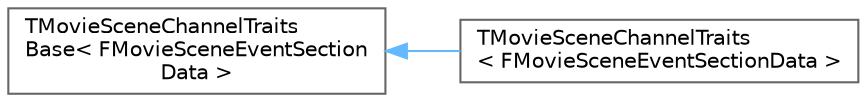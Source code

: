 digraph "Graphical Class Hierarchy"
{
 // INTERACTIVE_SVG=YES
 // LATEX_PDF_SIZE
  bgcolor="transparent";
  edge [fontname=Helvetica,fontsize=10,labelfontname=Helvetica,labelfontsize=10];
  node [fontname=Helvetica,fontsize=10,shape=box,height=0.2,width=0.4];
  rankdir="LR";
  Node0 [id="Node000000",label="TMovieSceneChannelTraits\lBase\< FMovieSceneEventSection\lData \>",height=0.2,width=0.4,color="grey40", fillcolor="white", style="filled",URL="$d3/dfc/structTMovieSceneChannelTraitsBase.html",tooltip=" "];
  Node0 -> Node1 [id="edge8294_Node000000_Node000001",dir="back",color="steelblue1",style="solid",tooltip=" "];
  Node1 [id="Node000001",label="TMovieSceneChannelTraits\l\< FMovieSceneEventSectionData \>",height=0.2,width=0.4,color="grey40", fillcolor="white", style="filled",URL="$dd/d83/structTMovieSceneChannelTraits_3_01FMovieSceneEventSectionData_01_4.html",tooltip="A curve of events."];
}
